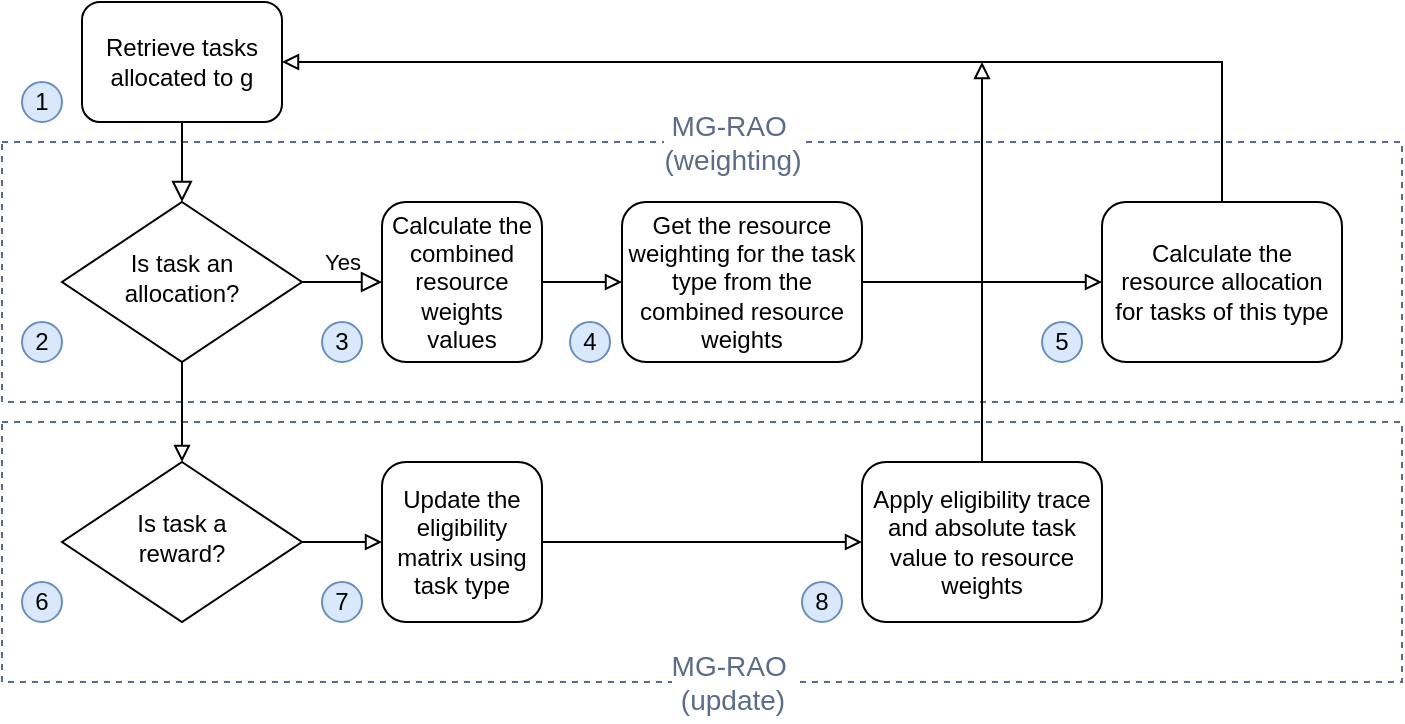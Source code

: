 <mxfile version="13.0.3" type="device"><diagram id="C5RBs43oDa-KdzZeNtuy" name="Page-1"><mxGraphModel dx="1106" dy="822" grid="1" gridSize="10" guides="1" tooltips="1" connect="1" arrows="1" fold="1" page="1" pageScale="1" pageWidth="827" pageHeight="1169" math="0" shadow="0"><root><mxCell id="WIyWlLk6GJQsqaUBKTNV-0"/><mxCell id="WIyWlLk6GJQsqaUBKTNV-1" parent="WIyWlLk6GJQsqaUBKTNV-0"/><mxCell id="NhZEEdgqRD4LZpYJJ2mU-52" value="" style="fillColor=none;strokeColor=#5A6C86;dashed=1;verticalAlign=middle;fontStyle=0;fontColor=#5A6C86;labelPosition=right;verticalLabelPosition=middle;align=center;spacingRight=0;spacingLeft=-650;spacingBottom=2;" parent="WIyWlLk6GJQsqaUBKTNV-1" vertex="1"><mxGeometry x="130" y="270" width="700" height="130" as="geometry"/></mxCell><mxCell id="NhZEEdgqRD4LZpYJJ2mU-49" value="" style="fillColor=none;strokeColor=#5A6C86;dashed=1;verticalAlign=middle;fontStyle=0;fontColor=#5A6C86;labelPosition=right;verticalLabelPosition=middle;align=center;spacingRight=0;spacingLeft=-650;spacingBottom=2;" parent="WIyWlLk6GJQsqaUBKTNV-1" vertex="1"><mxGeometry x="130" y="130" width="700" height="130" as="geometry"/></mxCell><mxCell id="WIyWlLk6GJQsqaUBKTNV-2" value="" style="rounded=0;html=1;jettySize=auto;orthogonalLoop=1;fontSize=11;endArrow=block;endFill=0;endSize=8;strokeWidth=1;shadow=0;labelBackgroundColor=none;edgeStyle=orthogonalEdgeStyle;fontStyle=0;entryX=0.5;entryY=0;entryDx=0;entryDy=0;" parent="WIyWlLk6GJQsqaUBKTNV-1" source="WIyWlLk6GJQsqaUBKTNV-3" target="WIyWlLk6GJQsqaUBKTNV-10" edge="1"><mxGeometry x="-0.2" y="-20" relative="1" as="geometry"><mxPoint as="offset"/><mxPoint x="220" y="170" as="targetPoint"/></mxGeometry></mxCell><mxCell id="WIyWlLk6GJQsqaUBKTNV-3" value="Retrieve tasks allocated to g" style="rounded=1;whiteSpace=wrap;html=1;fontSize=12;glass=0;strokeWidth=1;shadow=0;fontStyle=0" parent="WIyWlLk6GJQsqaUBKTNV-1" vertex="1"><mxGeometry x="170" y="60" width="100" height="60" as="geometry"/></mxCell><mxCell id="WIyWlLk6GJQsqaUBKTNV-9" value="Yes" style="edgeStyle=orthogonalEdgeStyle;rounded=0;html=1;jettySize=auto;orthogonalLoop=1;fontSize=11;endArrow=block;endFill=0;endSize=8;strokeWidth=1;shadow=0;labelBackgroundColor=none;fontStyle=0" parent="WIyWlLk6GJQsqaUBKTNV-1" source="WIyWlLk6GJQsqaUBKTNV-10" target="WIyWlLk6GJQsqaUBKTNV-12" edge="1"><mxGeometry y="10" relative="1" as="geometry"><mxPoint as="offset"/></mxGeometry></mxCell><mxCell id="NhZEEdgqRD4LZpYJJ2mU-27" style="edgeStyle=orthogonalEdgeStyle;rounded=0;orthogonalLoop=1;jettySize=auto;html=1;entryX=0.5;entryY=0;entryDx=0;entryDy=0;endArrow=block;endFill=0;" parent="WIyWlLk6GJQsqaUBKTNV-1" source="WIyWlLk6GJQsqaUBKTNV-10" target="NhZEEdgqRD4LZpYJJ2mU-24" edge="1"><mxGeometry relative="1" as="geometry"/></mxCell><mxCell id="WIyWlLk6GJQsqaUBKTNV-10" value="&lt;font face=&quot;sans-serif&quot;&gt;Is task an allocation?&lt;/font&gt;" style="rhombus;whiteSpace=wrap;html=1;shadow=0;fontFamily=Helvetica;fontSize=12;align=center;strokeWidth=1;spacing=6;spacingTop=-4;fontStyle=0" parent="WIyWlLk6GJQsqaUBKTNV-1" vertex="1"><mxGeometry x="160" y="160" width="120" height="80" as="geometry"/></mxCell><mxCell id="NhZEEdgqRD4LZpYJJ2mU-33" style="edgeStyle=orthogonalEdgeStyle;rounded=0;orthogonalLoop=1;jettySize=auto;html=1;exitX=1;exitY=0.5;exitDx=0;exitDy=0;entryX=0;entryY=0.5;entryDx=0;entryDy=0;endArrow=block;endFill=0;" parent="WIyWlLk6GJQsqaUBKTNV-1" source="WIyWlLk6GJQsqaUBKTNV-12" target="NhZEEdgqRD4LZpYJJ2mU-30" edge="1"><mxGeometry relative="1" as="geometry"/></mxCell><mxCell id="WIyWlLk6GJQsqaUBKTNV-12" value="Calculate the combined resource weights values" style="rounded=1;whiteSpace=wrap;html=1;fontSize=12;glass=0;strokeWidth=1;shadow=0;fontStyle=0" parent="WIyWlLk6GJQsqaUBKTNV-1" vertex="1"><mxGeometry x="320" y="160" width="80" height="80" as="geometry"/></mxCell><mxCell id="-1iLSRCerz2YxzJYn320-31" style="edgeStyle=orthogonalEdgeStyle;rounded=0;orthogonalLoop=1;jettySize=auto;html=1;exitX=0.5;exitY=0;exitDx=0;exitDy=0;endArrow=block;endFill=0;fontSize=12;fontStyle=0;entryX=1;entryY=0.5;entryDx=0;entryDy=0;" parent="WIyWlLk6GJQsqaUBKTNV-1" source="NhZEEdgqRD4LZpYJJ2mU-31" target="WIyWlLk6GJQsqaUBKTNV-3" edge="1"><mxGeometry relative="1" as="geometry"><mxPoint x="720" y="100" as="targetPoint"/><mxPoint x="720" y="510" as="sourcePoint"/></mxGeometry></mxCell><mxCell id="NhZEEdgqRD4LZpYJJ2mU-11" value="1" style="ellipse;whiteSpace=wrap;html=1;aspect=fixed;fillColor=#dae8fc;strokeColor=#6c8ebf;" parent="WIyWlLk6GJQsqaUBKTNV-1" vertex="1"><mxGeometry x="140" y="100" width="20" height="20" as="geometry"/></mxCell><mxCell id="NhZEEdgqRD4LZpYJJ2mU-12" value="2" style="ellipse;whiteSpace=wrap;html=1;aspect=fixed;fillColor=#dae8fc;strokeColor=#6c8ebf;" parent="WIyWlLk6GJQsqaUBKTNV-1" vertex="1"><mxGeometry x="140" y="220" width="20" height="20" as="geometry"/></mxCell><mxCell id="NhZEEdgqRD4LZpYJJ2mU-13" value="3" style="ellipse;whiteSpace=wrap;html=1;aspect=fixed;fillColor=#dae8fc;strokeColor=#6c8ebf;" parent="WIyWlLk6GJQsqaUBKTNV-1" vertex="1"><mxGeometry x="290" y="220" width="20" height="20" as="geometry"/></mxCell><mxCell id="NhZEEdgqRD4LZpYJJ2mU-36" style="edgeStyle=orthogonalEdgeStyle;rounded=0;orthogonalLoop=1;jettySize=auto;html=1;entryX=0;entryY=0.5;entryDx=0;entryDy=0;endArrow=block;endFill=0;" parent="WIyWlLk6GJQsqaUBKTNV-1" source="NhZEEdgqRD4LZpYJJ2mU-24" target="NhZEEdgqRD4LZpYJJ2mU-28" edge="1"><mxGeometry relative="1" as="geometry"/></mxCell><mxCell id="NhZEEdgqRD4LZpYJJ2mU-24" value="&lt;font face=&quot;sans-serif&quot;&gt;Is task a&lt;br&gt;reward?&lt;/font&gt;" style="rhombus;whiteSpace=wrap;html=1;shadow=0;fontFamily=Helvetica;fontSize=12;align=center;strokeWidth=1;spacing=6;spacingTop=-4;fontStyle=0" parent="WIyWlLk6GJQsqaUBKTNV-1" vertex="1"><mxGeometry x="160" y="290" width="120" height="80" as="geometry"/></mxCell><mxCell id="NhZEEdgqRD4LZpYJJ2mU-37" style="edgeStyle=orthogonalEdgeStyle;rounded=0;orthogonalLoop=1;jettySize=auto;html=1;entryX=0;entryY=0.5;entryDx=0;entryDy=0;endArrow=block;endFill=0;" parent="WIyWlLk6GJQsqaUBKTNV-1" source="NhZEEdgqRD4LZpYJJ2mU-28" target="NhZEEdgqRD4LZpYJJ2mU-29" edge="1"><mxGeometry relative="1" as="geometry"/></mxCell><mxCell id="NhZEEdgqRD4LZpYJJ2mU-28" value="Update the eligibility matrix using task type" style="rounded=1;whiteSpace=wrap;html=1;fontSize=12;glass=0;strokeWidth=1;shadow=0;fontStyle=0" parent="WIyWlLk6GJQsqaUBKTNV-1" vertex="1"><mxGeometry x="320" y="290" width="80" height="80" as="geometry"/></mxCell><mxCell id="NhZEEdgqRD4LZpYJJ2mU-35" style="edgeStyle=orthogonalEdgeStyle;rounded=0;orthogonalLoop=1;jettySize=auto;html=1;endArrow=block;endFill=0;" parent="WIyWlLk6GJQsqaUBKTNV-1" source="NhZEEdgqRD4LZpYJJ2mU-29" edge="1"><mxGeometry relative="1" as="geometry"><mxPoint x="620" y="90" as="targetPoint"/><Array as="points"><mxPoint x="620" y="90"/></Array></mxGeometry></mxCell><mxCell id="NhZEEdgqRD4LZpYJJ2mU-29" value="Apply eligibility trace and absolute task value to resource weights" style="rounded=1;whiteSpace=wrap;html=1;fontSize=12;glass=0;strokeWidth=1;shadow=0;fontStyle=0" parent="WIyWlLk6GJQsqaUBKTNV-1" vertex="1"><mxGeometry x="560" y="290" width="120" height="80" as="geometry"/></mxCell><mxCell id="NhZEEdgqRD4LZpYJJ2mU-34" style="edgeStyle=orthogonalEdgeStyle;rounded=0;orthogonalLoop=1;jettySize=auto;html=1;exitX=1;exitY=0.5;exitDx=0;exitDy=0;entryX=0;entryY=0.5;entryDx=0;entryDy=0;endArrow=block;endFill=0;" parent="WIyWlLk6GJQsqaUBKTNV-1" source="NhZEEdgqRD4LZpYJJ2mU-30" target="NhZEEdgqRD4LZpYJJ2mU-31" edge="1"><mxGeometry relative="1" as="geometry"/></mxCell><mxCell id="NhZEEdgqRD4LZpYJJ2mU-30" value="Get the resource weighting for the task type from the combined resource weights" style="rounded=1;whiteSpace=wrap;html=1;fontSize=12;glass=0;strokeWidth=1;shadow=0;fontStyle=0" parent="WIyWlLk6GJQsqaUBKTNV-1" vertex="1"><mxGeometry x="440" y="160" width="120" height="80" as="geometry"/></mxCell><mxCell id="NhZEEdgqRD4LZpYJJ2mU-31" value="Calculate the resource allocation for tasks of this type" style="rounded=1;whiteSpace=wrap;html=1;fontSize=12;glass=0;strokeWidth=1;shadow=0;fontStyle=0" parent="WIyWlLk6GJQsqaUBKTNV-1" vertex="1"><mxGeometry x="680" y="160" width="120" height="80" as="geometry"/></mxCell><mxCell id="NhZEEdgqRD4LZpYJJ2mU-39" value="4" style="ellipse;whiteSpace=wrap;html=1;aspect=fixed;fillColor=#dae8fc;strokeColor=#6c8ebf;" parent="WIyWlLk6GJQsqaUBKTNV-1" vertex="1"><mxGeometry x="414" y="220" width="20" height="20" as="geometry"/></mxCell><mxCell id="NhZEEdgqRD4LZpYJJ2mU-40" value="6" style="ellipse;whiteSpace=wrap;html=1;aspect=fixed;fillColor=#dae8fc;strokeColor=#6c8ebf;" parent="WIyWlLk6GJQsqaUBKTNV-1" vertex="1"><mxGeometry x="140" y="350" width="20" height="20" as="geometry"/></mxCell><mxCell id="NhZEEdgqRD4LZpYJJ2mU-46" value="7" style="ellipse;whiteSpace=wrap;html=1;aspect=fixed;fillColor=#dae8fc;strokeColor=#6c8ebf;" parent="WIyWlLk6GJQsqaUBKTNV-1" vertex="1"><mxGeometry x="290" y="350" width="20" height="20" as="geometry"/></mxCell><mxCell id="NhZEEdgqRD4LZpYJJ2mU-47" value="8" style="ellipse;whiteSpace=wrap;html=1;aspect=fixed;fillColor=#dae8fc;strokeColor=#6c8ebf;" parent="WIyWlLk6GJQsqaUBKTNV-1" vertex="1"><mxGeometry x="530" y="350" width="20" height="20" as="geometry"/></mxCell><mxCell id="NhZEEdgqRD4LZpYJJ2mU-48" value="5" style="ellipse;whiteSpace=wrap;html=1;aspect=fixed;fillColor=#dae8fc;strokeColor=#6c8ebf;" parent="WIyWlLk6GJQsqaUBKTNV-1" vertex="1"><mxGeometry x="650" y="220" width="20" height="20" as="geometry"/></mxCell><mxCell id="GvUyiOIcY2x-T61jG5-z-0" value="MG-RAO&amp;nbsp;&lt;br style=&quot;padding: 0px; margin: 0px; font-size: 14px;&quot;&gt;(weighting)" style="text;html=1;align=center;verticalAlign=middle;resizable=0;points=[];autosize=1;fontColor=#5A6C86;labelBackgroundColor=#ffffff;fontSize=14;" vertex="1" parent="WIyWlLk6GJQsqaUBKTNV-1"><mxGeometry x="455" y="110" width="80" height="40" as="geometry"/></mxCell><mxCell id="GvUyiOIcY2x-T61jG5-z-1" value="&lt;font style=&quot;font-size: 14px&quot;&gt;MG-RAO&amp;nbsp;&lt;br style=&quot;padding: 0px ; margin: 0px&quot;&gt;(update)&lt;/font&gt;" style="text;html=1;align=center;verticalAlign=middle;resizable=0;points=[];autosize=1;fontSize=14;fontColor=#5A6C86;labelBackgroundColor=#ffffff;" vertex="1" parent="WIyWlLk6GJQsqaUBKTNV-1"><mxGeometry x="455" y="380" width="80" height="40" as="geometry"/></mxCell></root></mxGraphModel></diagram></mxfile>